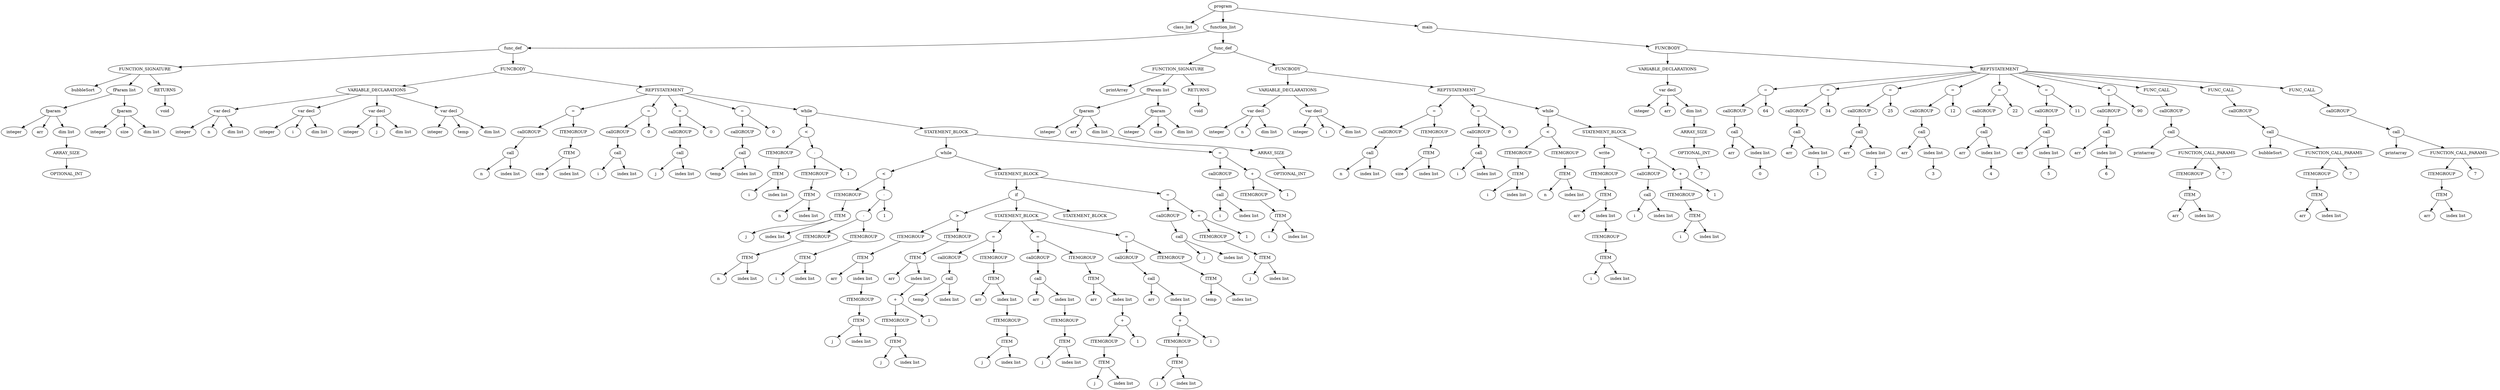 digraph AST {
0[label="program"]
0->1
0->2
0->444
444[label="main"]
444->445
445[label="FUNCBODY"]
445->446
445->456
456[label="REPTSTATEMENT"]
456->466
456->481
456->496
456->511
456->526
456->541
456->556
456->582
456->604
456->626
626[label="FUNC_CALL"]
626->625
625[label="callGROUP"]
625->606
606[label="call"]
606->607
606->608
608[label="FUNCTION_CALL_PARAMS"]
608->614
608->619
619[label="7"]
614[label="ITEMGROUP"]
614->609
609[label="ITEM"]
609->610
609->611
611[label="index list"]
610[label="arr"]
607[label="printarray"]
604[label="FUNC_CALL"]
604->603
603[label="callGROUP"]
603->584
584[label="call"]
584->585
584->586
586[label="FUNCTION_CALL_PARAMS"]
586->592
586->597
597[label="7"]
592[label="ITEMGROUP"]
592->587
587[label="ITEM"]
587->588
587->589
589[label="index list"]
588[label="arr"]
585[label="bubbleSort"]
582[label="FUNC_CALL"]
582->581
581[label="callGROUP"]
581->562
562[label="call"]
562->563
562->564
564[label="FUNCTION_CALL_PARAMS"]
564->570
564->575
575[label="7"]
570[label="ITEMGROUP"]
570->565
565[label="ITEM"]
565->566
565->567
567[label="index list"]
566[label="arr"]
563[label="printarray"]
556[label="="]
556->555
556->557
557[label="90"]
555[label="callGROUP"]
555->547
547[label="call"]
547->548
547->549
549[label="index list"]
549->550
550[label="6"]
548[label="arr"]
541[label="="]
541->540
541->542
542[label="11"]
540[label="callGROUP"]
540->532
532[label="call"]
532->533
532->534
534[label="index list"]
534->535
535[label="5"]
533[label="arr"]
526[label="="]
526->525
526->527
527[label="22"]
525[label="callGROUP"]
525->517
517[label="call"]
517->518
517->519
519[label="index list"]
519->520
520[label="4"]
518[label="arr"]
511[label="="]
511->510
511->512
512[label="12"]
510[label="callGROUP"]
510->502
502[label="call"]
502->503
502->504
504[label="index list"]
504->505
505[label="3"]
503[label="arr"]
496[label="="]
496->495
496->497
497[label="25"]
495[label="callGROUP"]
495->487
487[label="call"]
487->488
487->489
489[label="index list"]
489->490
490[label="2"]
488[label="arr"]
481[label="="]
481->480
481->482
482[label="34"]
480[label="callGROUP"]
480->472
472[label="call"]
472->473
472->474
474[label="index list"]
474->475
475[label="1"]
473[label="arr"]
466[label="="]
466->465
466->467
467[label="64"]
465[label="callGROUP"]
465->457
457[label="call"]
457->458
457->459
459[label="index list"]
459->460
460[label="0"]
458[label="arr"]
446[label="VARIABLE_DECLARATIONS"]
446->448
448[label="var decl"]
448->447
448->449
448->450
450[label="dim list"]
450->451
451[label="ARRAY_SIZE"]
451->452
452[label="OPTIONAL_INT"]
452->453
453[label="7"]
449[label="arr"]
447[label="integer"]
2[label="function_list"]
2->3
2->323
323[label="func_def"]
323->324
323->343
343[label="FUNCBODY"]
343->344
343->355
355[label="REPTSTATEMENT"]
355->361
355->377
355->383
383[label="while"]
383->392
383->401
401[label="STATEMENT_BLOCK"]
401->403
401->428
428[label="="]
428->427
428->436
436[label="+"]
436->434
436->437
437[label="1"]
434[label="ITEMGROUP"]
434->429
429[label="ITEM"]
429->430
429->431
431[label="index list"]
430[label="i"]
427[label="callGROUP"]
427->423
423[label="call"]
423->424
423->425
425[label="index list"]
424[label="i"]
403[label="write"]
403->418
418[label="ITEMGROUP"]
418->404
404[label="ITEM"]
404->405
404->406
406[label="index list"]
406->412
412[label="ITEMGROUP"]
412->407
407[label="ITEM"]
407->408
407->409
409[label="index list"]
408[label="i"]
405[label="arr"]
392[label="<"]
392->389
392->398
398[label="ITEMGROUP"]
398->393
393[label="ITEM"]
393->394
393->395
395[label="index list"]
394[label="n"]
389[label="ITEMGROUP"]
389->384
384[label="ITEM"]
384->385
384->386
386[label="index list"]
385[label="i"]
377[label="="]
377->376
377->378
378[label="0"]
376[label="callGROUP"]
376->372
372[label="call"]
372->373
372->374
374[label="index list"]
373[label="i"]
361[label="="]
361->360
361->367
367[label="ITEMGROUP"]
367->362
362[label="ITEM"]
362->363
362->364
364[label="index list"]
363[label="size"]
360[label="callGROUP"]
360->356
356[label="call"]
356->357
356->358
358[label="index list"]
357[label="n"]
344[label="VARIABLE_DECLARATIONS"]
344->346
344->351
351[label="var decl"]
351->350
351->352
351->353
353[label="dim list"]
352[label="i"]
350[label="integer"]
346[label="var decl"]
346->345
346->347
346->348
348[label="dim list"]
347[label="n"]
345[label="integer"]
324[label="FUNCTION_SIGNATURE"]
324->325
324->327
324->341
341[label="RETURNS"]
341->342
342[label="void"]
327[label="fParam list"]
327->328
327->336
336[label="fparam"]
336->337
336->338
336->339
339[label="dim list"]
338[label="size"]
337[label="integer"]
328[label="fparam"]
328->329
328->330
328->331
331[label="dim list"]
331->332
332[label="ARRAY_SIZE"]
332->333
333[label="OPTIONAL_INT"]
330[label="arr"]
329[label="integer"]
325[label="printArray"]
3[label="func_def"]
3->4
3->23
23[label="FUNCBODY"]
23->24
23->45
45[label="REPTSTATEMENT"]
45->51
45->67
45->78
45->89
45->95
95[label="while"]
95->104
95->116
116[label="STATEMENT_BLOCK"]
116->118
116->307
307[label="="]
307->306
307->315
315[label="+"]
315->313
315->316
316[label="1"]
313[label="ITEMGROUP"]
313->308
308[label="ITEM"]
308->309
308->310
310[label="index list"]
309[label="i"]
306[label="callGROUP"]
306->302
302[label="call"]
302->303
302->304
304[label="index list"]
303[label="i"]
118[label="while"]
118->127
118->147
147[label="STATEMENT_BLOCK"]
147->149
147->287
287[label="="]
287->286
287->295
295[label="+"]
295->293
295->296
296[label="1"]
293[label="ITEMGROUP"]
293->288
288[label="ITEM"]
288->289
288->290
290[label="index list"]
289[label="j"]
286[label="callGROUP"]
286->282
282[label="call"]
282->283
282->284
284[label="index list"]
283[label="j"]
149[label="if"]
149->167
149->188
149->280
280[label="STATEMENT_BLOCK"]
188[label="STATEMENT_BLOCK"]
188->195
188->229
188->269
269[label="="]
269->268
269->275
275[label="ITEMGROUP"]
275->270
270[label="ITEM"]
270->271
270->272
272[label="index list"]
271[label="temp"]
268[label="callGROUP"]
268->252
252[label="call"]
252->253
252->254
254[label="index list"]
254->262
262[label="+"]
262->260
262->263
263[label="1"]
260[label="ITEMGROUP"]
260->255
255[label="ITEM"]
255->256
255->257
257[label="index list"]
256[label="j"]
253[label="arr"]
229[label="="]
229->228
229->247
247[label="ITEMGROUP"]
247->230
230[label="ITEM"]
230->231
230->232
232[label="index list"]
232->240
240[label="+"]
240->238
240->241
241[label="1"]
238[label="ITEMGROUP"]
238->233
233[label="ITEM"]
233->234
233->235
235[label="index list"]
234[label="j"]
231[label="arr"]
228[label="callGROUP"]
228->215
215[label="call"]
215->216
215->217
217[label="index list"]
217->223
223[label="ITEMGROUP"]
223->218
218[label="ITEM"]
218->219
218->220
220[label="index list"]
219[label="j"]
216[label="arr"]
195[label="="]
195->194
195->210
210[label="ITEMGROUP"]
210->196
196[label="ITEM"]
196->197
196->198
198[label="index list"]
198->204
204[label="ITEMGROUP"]
204->199
199[label="ITEM"]
199->200
199->201
201[label="index list"]
200[label="j"]
197[label="arr"]
194[label="callGROUP"]
194->190
190[label="call"]
190->191
190->192
192[label="index list"]
191[label="temp"]
167[label=">"]
167->164
167->185
185[label="ITEMGROUP"]
185->168
168[label="ITEM"]
168->169
168->170
170[label="index list"]
170->178
178[label="+"]
178->176
178->179
179[label="1"]
176[label="ITEMGROUP"]
176->171
171[label="ITEM"]
171->172
171->173
173[label="index list"]
172[label="j"]
169[label="arr"]
164[label="ITEMGROUP"]
164->150
150[label="ITEM"]
150->151
150->152
152[label="index list"]
152->158
158[label="ITEMGROUP"]
158->153
153[label="ITEM"]
153->154
153->155
155[label="index list"]
154[label="j"]
151[label="arr"]
127[label="<"]
127->124
127->143
143[label="-"]
143->135
143->144
144[label="1"]
135[label="-"]
135->133
135->141
141[label="ITEMGROUP"]
141->136
136[label="ITEM"]
136->137
136->138
138[label="index list"]
137[label="i"]
133[label="ITEMGROUP"]
133->128
128[label="ITEM"]
128->129
128->130
130[label="index list"]
129[label="n"]
124[label="ITEMGROUP"]
124->119
119[label="ITEM"]
119->120
119->121
121[label="index list"]
120[label="j"]
104[label="<"]
104->101
104->112
112[label="-"]
112->110
112->113
113[label="1"]
110[label="ITEMGROUP"]
110->105
105[label="ITEM"]
105->106
105->107
107[label="index list"]
106[label="n"]
101[label="ITEMGROUP"]
101->96
96[label="ITEM"]
96->97
96->98
98[label="index list"]
97[label="i"]
89[label="="]
89->88
89->90
90[label="0"]
88[label="callGROUP"]
88->84
84[label="call"]
84->85
84->86
86[label="index list"]
85[label="temp"]
78[label="="]
78->77
78->79
79[label="0"]
77[label="callGROUP"]
77->73
73[label="call"]
73->74
73->75
75[label="index list"]
74[label="j"]
67[label="="]
67->66
67->68
68[label="0"]
66[label="callGROUP"]
66->62
62[label="call"]
62->63
62->64
64[label="index list"]
63[label="i"]
51[label="="]
51->50
51->57
57[label="ITEMGROUP"]
57->52
52[label="ITEM"]
52->53
52->54
54[label="index list"]
53[label="size"]
50[label="callGROUP"]
50->46
46[label="call"]
46->47
46->48
48[label="index list"]
47[label="n"]
24[label="VARIABLE_DECLARATIONS"]
24->26
24->31
24->36
24->41
41[label="var decl"]
41->40
41->42
41->43
43[label="dim list"]
42[label="temp"]
40[label="integer"]
36[label="var decl"]
36->35
36->37
36->38
38[label="dim list"]
37[label="j"]
35[label="integer"]
31[label="var decl"]
31->30
31->32
31->33
33[label="dim list"]
32[label="i"]
30[label="integer"]
26[label="var decl"]
26->25
26->27
26->28
28[label="dim list"]
27[label="n"]
25[label="integer"]
4[label="FUNCTION_SIGNATURE"]
4->5
4->7
4->21
21[label="RETURNS"]
21->22
22[label="void"]
7[label="fParam list"]
7->8
7->16
16[label="fparam"]
16->17
16->18
16->19
19[label="dim list"]
18[label="size"]
17[label="integer"]
8[label="fparam"]
8->9
8->10
8->11
11[label="dim list"]
11->12
12[label="ARRAY_SIZE"]
12->13
13[label="OPTIONAL_INT"]
10[label="arr"]
9[label="integer"]
5[label="bubbleSort"]
1[label="class_list"]
}
